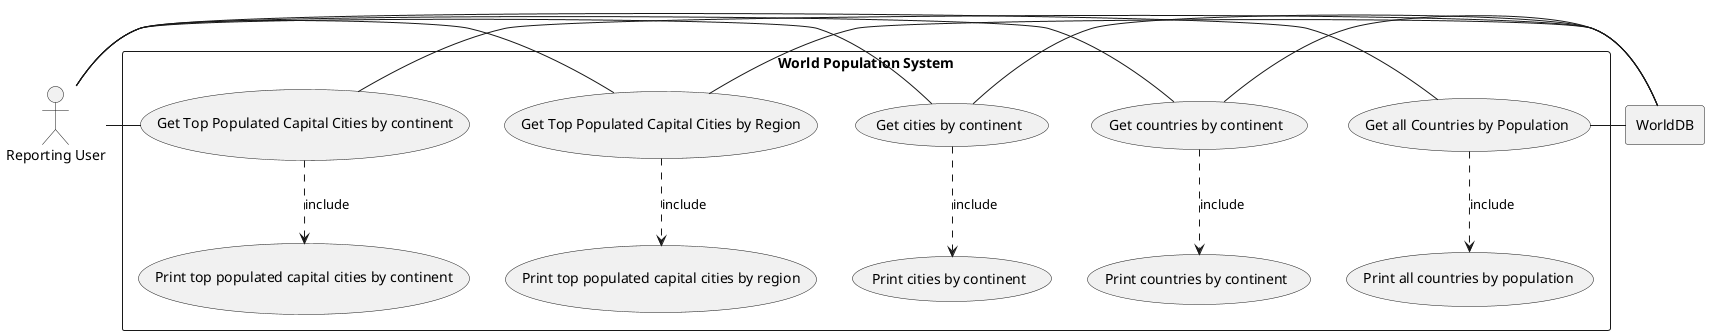 @startuml

actor USER as "Reporting User"

rectangle WorldDB

rectangle "World Population System" {

    usecase UC1 as "Get all Countries by Population"
    usecase UC2 as "Get countries by continent"
    usecase UC8 as "Get cities by continent"
    usecase UC15 as "Get Top Populated Capital Cities by Region"
    usecase UC21 as "Get Top Populated Capital Cities by continent"

    usecase UCa as "Print all countries by population"
    usecase UCb as "Print countries by continent"
    usecase UCh as "Print cities by continent"
    usecase UCo as "Print top populated capital cities by region"
    usecase UCp as "Print top populated capital cities by continent"

    USER - UC1
    UC1 ..> UCa : include
    UC1 - WorldDB

    USER - UC2
    UC2 ..> UCb : include
    UC2 - WorldDB

    USER -UC8
    UC8 ..> UCh : include
    UC8 - WorldDB

    USER -UC15
    UC15 ..> UCo : include
    UC15 - WorldDB

    USER -UC21
    UC21 ..> UCp : include
    UC21 - WorldDB
}

@enduml